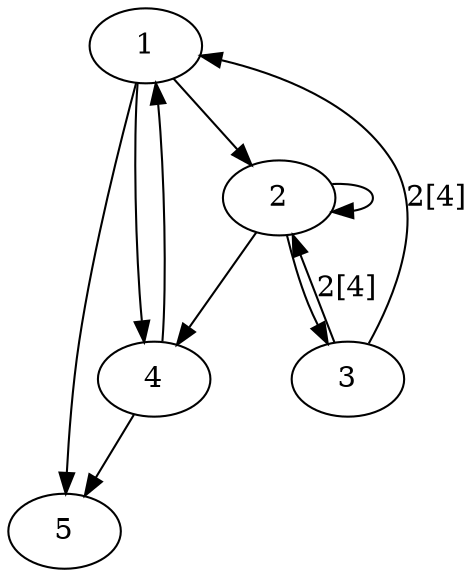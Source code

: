 digraph G {
	1 -> 4;
	1 -> 5;
	1 -> 2;
	4 -> 1;
	4 -> 5;
	5;
	2 -> 2;
	2 -> 4;
	2 -> 3;
	3 -> 1 [label = "2[4]"];
	3 -> 2 [label = "2[4]"];
}